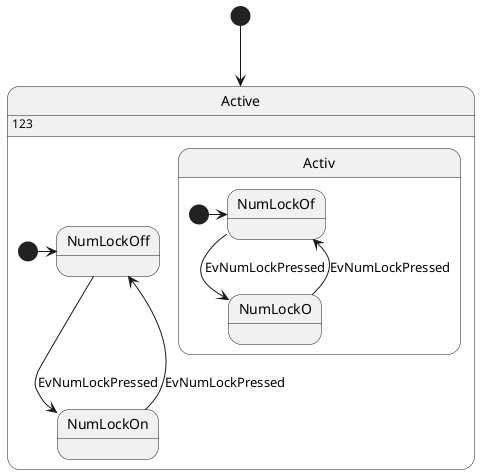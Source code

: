@startuml
[*] --> Active

state Active {
  [*] -> NumLockOff
  NumLockOff --> NumLockOn : EvNumLockPressed
  NumLockOn --> NumLockOff : EvNumLockPressed
  state Activ {
    [*] -> NumLockOf
    NumLockOf --> NumLockO : EvNumLockPressed
    NumLockO --> NumLockOf : EvNumLockPressed
  }
}
state Active: 123
@enduml
